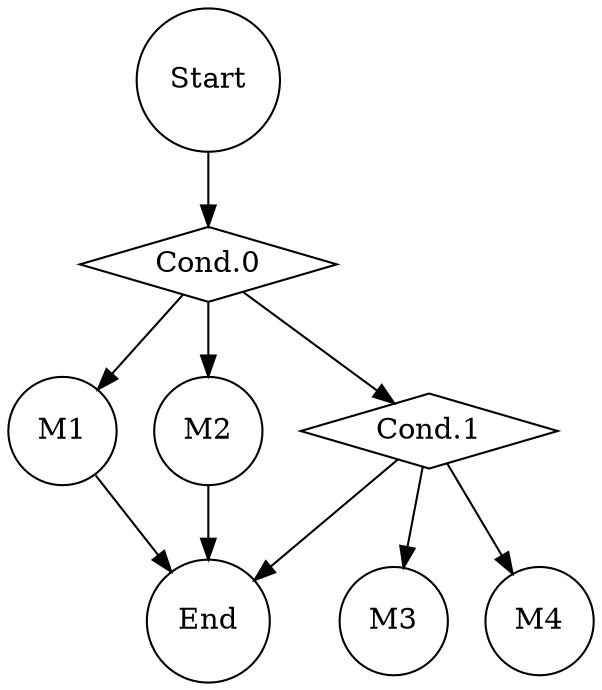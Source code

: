 strict digraph {
  "global:Start" [label=Start,shape=circle,type=EntryPoint]
  "global:Cond.0" [label="Cond.0",shape=diamond,type=Condition]
  "global:Cond.1" [label="Cond.1",shape=diamond,type=Condition]
  "global:End" [label=End,shape=circle,type=ExitPoint]
  "global:M1" [label=M1,shape=circle,type=FunctionDeclaration]
  "global:M2" [label=M2,shape=circle,type=FunctionDeclaration]
  "global:M3" [label=M3,shape=circle,type=FunctionDeclaration]
  "global:M4" [label=M4,shape=circle,type=FunctionDeclaration]
  "global:Start" -> "global:Cond.0" [type=call]
  "global:Cond.0" -> "global:M1" [type=control]
  "global:Cond.0" -> "global:M2" [type=control]
  "global:Cond.0" -> "global:Cond.1" [type=call]
  "global:Cond.1" -> "global:M3" [type=control]
  "global:Cond.1" -> "global:M4" [type=control]
  "global:Cond.1" -> "global:End" [type=control]
  "global:M2" -> "global:End" [type=control]
  "global:M1" -> "global:End" [type=control]
}
